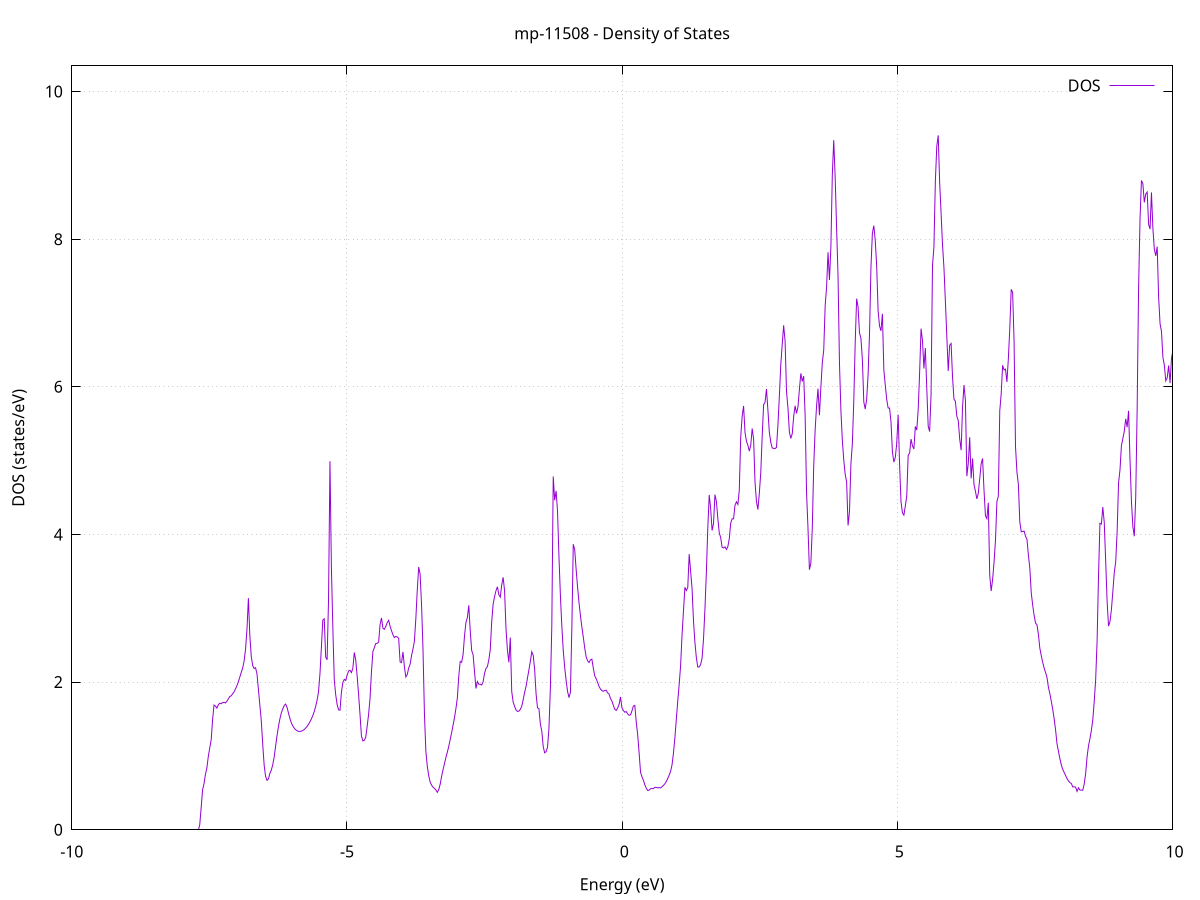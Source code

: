 set title 'mp-11508 - Density of States'
set xlabel 'Energy (eV)'
set ylabel 'DOS (states/eV)'
set grid
set xrange [-10:10]
set yrange [0:10.347]
set xzeroaxis lt -1
set terminal png size 800,600
set output 'mp-11508_dos_gnuplot.png'
plot '-' using 1:2 with lines title 'DOS'
-29.415300 0.000000
-29.389300 0.000000
-29.363300 0.000000
-29.337300 0.000000
-29.311300 0.000000
-29.285300 0.000000
-29.259300 0.000000
-29.233300 0.000000
-29.207300 0.000000
-29.181300 0.000000
-29.155300 0.000000
-29.129300 0.000000
-29.103300 0.000000
-29.077300 0.000000
-29.051300 0.000000
-29.025200 0.000000
-28.999200 0.000000
-28.973200 0.000000
-28.947200 0.000000
-28.921200 0.000000
-28.895200 0.000000
-28.869200 0.000000
-28.843200 0.000000
-28.817200 0.000000
-28.791200 0.000000
-28.765200 0.000000
-28.739200 0.000000
-28.713200 0.000000
-28.687200 0.000000
-28.661200 0.000000
-28.635200 0.000000
-28.609200 0.000000
-28.583200 0.000000
-28.557200 0.000000
-28.531200 0.000000
-28.505200 0.000000
-28.479100 0.000000
-28.453100 0.000000
-28.427100 0.000000
-28.401100 0.000000
-28.375100 0.000000
-28.349100 0.000000
-28.323100 0.000000
-28.297100 0.000000
-28.271100 0.000000
-28.245100 0.000000
-28.219100 0.000000
-28.193100 0.000000
-28.167100 0.000000
-28.141100 0.000000
-28.115100 0.000000
-28.089100 0.000000
-28.063100 0.000000
-28.037100 0.000000
-28.011100 0.000000
-27.985100 0.000000
-27.959100 0.000000
-27.933000 0.000000
-27.907000 0.000000
-27.881000 0.000000
-27.855000 0.000000
-27.829000 0.000000
-27.803000 0.000000
-27.777000 0.000000
-27.751000 0.000000
-27.725000 0.000000
-27.699000 0.000000
-27.673000 0.000000
-27.647000 0.000000
-27.621000 0.000000
-27.595000 0.000000
-27.569000 0.000000
-27.543000 0.000000
-27.517000 0.000000
-27.491000 0.000000
-27.465000 0.000000
-27.439000 0.000000
-27.412900 0.000000
-27.386900 0.000000
-27.360900 0.000000
-27.334900 0.000000
-27.308900 0.000000
-27.282900 0.000000
-27.256900 0.000000
-27.230900 0.000000
-27.204900 0.000000
-27.178900 0.000000
-27.152900 0.000000
-27.126900 0.000000
-27.100900 0.000000
-27.074900 0.000000
-27.048900 101.834300
-27.022900 22.308200
-26.996900 17.513100
-26.970900 0.000000
-26.944900 15.223800
-26.918900 16.544400
-26.892900 21.497600
-26.866800 0.000000
-26.840800 0.000000
-26.814800 0.000000
-26.788800 416.507500
-26.762800 0.000000
-26.736800 0.000000
-26.710800 0.000000
-26.684800 0.000000
-26.658800 0.000000
-26.632800 0.000000
-26.606800 0.000000
-26.580800 0.000000
-26.554800 0.000000
-26.528800 0.000000
-26.502800 0.000000
-26.476800 0.000000
-26.450800 0.000000
-26.424800 0.000000
-26.398800 0.000000
-26.372800 0.000000
-26.346800 0.000000
-26.320700 0.000000
-26.294700 0.000000
-26.268700 0.000000
-26.242700 0.000000
-26.216700 0.000000
-26.190700 0.000000
-26.164700 0.000000
-26.138700 0.000000
-26.112700 0.000000
-26.086700 0.000000
-26.060700 0.000000
-26.034700 0.000000
-26.008700 0.000000
-25.982700 0.000000
-25.956700 0.000000
-25.930700 0.000000
-25.904700 0.000000
-25.878700 0.000000
-25.852700 0.000000
-25.826700 0.000000
-25.800700 0.000000
-25.774600 0.000000
-25.748600 0.000000
-25.722600 0.000000
-25.696600 0.000000
-25.670600 0.000000
-25.644600 0.000000
-25.618600 0.000000
-25.592600 0.000000
-25.566600 0.000000
-25.540600 0.000000
-25.514600 0.000000
-25.488600 0.000000
-25.462600 0.000000
-25.436600 0.000000
-25.410600 0.000000
-25.384600 0.000000
-25.358600 0.000000
-25.332600 0.000000
-25.306600 0.000000
-25.280600 0.000000
-25.254600 0.000000
-25.228500 0.000000
-25.202500 0.000000
-25.176500 0.000000
-25.150500 0.000000
-25.124500 0.000000
-25.098500 0.000000
-25.072500 0.000000
-25.046500 0.000000
-25.020500 0.000000
-24.994500 0.000000
-24.968500 0.000000
-24.942500 0.000000
-24.916500 0.000000
-24.890500 0.000000
-24.864500 0.000000
-24.838500 0.000000
-24.812500 0.000000
-24.786500 0.000000
-24.760500 0.000000
-24.734500 0.000000
-24.708500 0.000000
-24.682400 0.000000
-24.656400 0.000000
-24.630400 0.000000
-24.604400 0.000000
-24.578400 0.000000
-24.552400 0.000000
-24.526400 0.000000
-24.500400 0.000000
-24.474400 0.000000
-24.448400 0.000000
-24.422400 0.000000
-24.396400 0.000000
-24.370400 0.000000
-24.344400 0.000000
-24.318400 0.000000
-24.292400 0.000000
-24.266400 0.000000
-24.240400 0.000000
-24.214400 0.000000
-24.188400 0.000000
-24.162400 0.000000
-24.136300 0.000000
-24.110300 0.000000
-24.084300 0.000000
-24.058300 0.000000
-24.032300 0.000000
-24.006300 0.000000
-23.980300 0.000000
-23.954300 0.000000
-23.928300 0.000000
-23.902300 0.000000
-23.876300 0.000000
-23.850300 0.000000
-23.824300 0.000000
-23.798300 0.000000
-23.772300 0.000000
-23.746300 0.000000
-23.720300 0.000000
-23.694300 0.000000
-23.668300 0.000000
-23.642300 0.000000
-23.616200 0.000000
-23.590200 0.000000
-23.564200 0.000000
-23.538200 0.000000
-23.512200 0.000000
-23.486200 0.000000
-23.460200 0.000000
-23.434200 0.000000
-23.408200 0.000000
-23.382200 0.000000
-23.356200 0.000000
-23.330200 0.000000
-23.304200 0.000000
-23.278200 0.000000
-23.252200 0.000000
-23.226200 0.000000
-23.200200 0.000000
-23.174200 0.000000
-23.148200 0.000000
-23.122200 0.000000
-23.096200 0.000000
-23.070100 0.000000
-23.044100 0.000000
-23.018100 0.000000
-22.992100 0.000000
-22.966100 0.000000
-22.940100 0.000000
-22.914100 0.000000
-22.888100 0.000000
-22.862100 0.000000
-22.836100 0.000000
-22.810100 0.000000
-22.784100 0.000000
-22.758100 0.000000
-22.732100 0.000000
-22.706100 0.000000
-22.680100 0.000000
-22.654100 0.000000
-22.628100 0.000000
-22.602100 0.000000
-22.576100 0.000000
-22.550100 0.000000
-22.524000 0.000000
-22.498000 0.000000
-22.472000 0.000000
-22.446000 0.000000
-22.420000 0.000000
-22.394000 0.000000
-22.368000 0.000000
-22.342000 0.000000
-22.316000 0.000000
-22.290000 0.000000
-22.264000 0.000000
-22.238000 0.000000
-22.212000 0.000000
-22.186000 0.000000
-22.160000 0.000000
-22.134000 0.000000
-22.108000 0.000000
-22.082000 0.000000
-22.056000 0.000000
-22.030000 0.000000
-22.004000 0.000000
-21.977900 0.000000
-21.951900 0.000000
-21.925900 0.000000
-21.899900 0.000000
-21.873900 0.000000
-21.847900 0.000000
-21.821900 0.000000
-21.795900 0.000000
-21.769900 0.000000
-21.743900 0.000000
-21.717900 0.000000
-21.691900 0.000000
-21.665900 0.000000
-21.639900 0.000000
-21.613900 0.000000
-21.587900 0.000000
-21.561900 0.000000
-21.535900 0.000000
-21.509900 0.000000
-21.483900 0.000000
-21.457900 0.000000
-21.431800 0.000000
-21.405800 0.000000
-21.379800 0.000000
-21.353800 0.000000
-21.327800 0.000000
-21.301800 0.000000
-21.275800 0.000000
-21.249800 0.000000
-21.223800 0.000000
-21.197800 0.000000
-21.171800 0.000000
-21.145800 0.000000
-21.119800 0.000000
-21.093800 0.000000
-21.067800 0.000000
-21.041800 0.000000
-21.015800 0.000000
-20.989800 0.000000
-20.963800 0.000000
-20.937800 0.000000
-20.911800 0.000000
-20.885700 0.000000
-20.859700 0.000000
-20.833700 0.000000
-20.807700 0.000000
-20.781700 0.000000
-20.755700 0.000000
-20.729700 0.000000
-20.703700 0.000000
-20.677700 0.000000
-20.651700 0.000000
-20.625700 0.000000
-20.599700 0.000000
-20.573700 0.000000
-20.547700 0.000000
-20.521700 0.000000
-20.495700 0.000000
-20.469700 0.000000
-20.443700 0.000000
-20.417700 0.000000
-20.391700 0.000000
-20.365700 0.000000
-20.339600 0.000000
-20.313600 0.000000
-20.287600 0.000000
-20.261600 0.000000
-20.235600 0.000000
-20.209600 0.000000
-20.183600 0.000000
-20.157600 0.000000
-20.131600 0.000000
-20.105600 0.000000
-20.079600 0.000000
-20.053600 0.000000
-20.027600 0.000000
-20.001600 0.000000
-19.975600 0.000000
-19.949600 0.000000
-19.923600 0.000000
-19.897600 0.000000
-19.871600 0.000000
-19.845600 0.000000
-19.819600 0.000000
-19.793500 0.000000
-19.767500 0.000000
-19.741500 0.000000
-19.715500 0.000000
-19.689500 0.000000
-19.663500 0.000000
-19.637500 0.000000
-19.611500 0.000000
-19.585500 0.000000
-19.559500 0.000000
-19.533500 0.000000
-19.507500 0.000000
-19.481500 0.000000
-19.455500 0.000000
-19.429500 0.000000
-19.403500 0.000000
-19.377500 0.000000
-19.351500 0.000000
-19.325500 0.000000
-19.299500 0.000000
-19.273400 0.000000
-19.247400 0.000000
-19.221400 0.000000
-19.195400 0.000000
-19.169400 0.000000
-19.143400 0.000000
-19.117400 0.000000
-19.091400 0.000000
-19.065400 0.000000
-19.039400 0.000000
-19.013400 0.000000
-18.987400 0.000000
-18.961400 0.000000
-18.935400 0.000000
-18.909400 0.000000
-18.883400 0.000000
-18.857400 0.000000
-18.831400 0.000000
-18.805400 0.000000
-18.779400 0.000000
-18.753400 0.000000
-18.727300 0.000000
-18.701300 0.000000
-18.675300 0.000000
-18.649300 0.000000
-18.623300 0.000000
-18.597300 0.000000
-18.571300 0.000000
-18.545300 0.000000
-18.519300 0.000000
-18.493300 0.000000
-18.467300 0.000000
-18.441300 0.000000
-18.415300 0.000000
-18.389300 0.000000
-18.363300 0.000000
-18.337300 0.000000
-18.311300 0.000000
-18.285300 0.000000
-18.259300 0.000000
-18.233300 0.000000
-18.207300 0.000000
-18.181200 0.000000
-18.155200 0.000000
-18.129200 0.000000
-18.103200 0.000000
-18.077200 0.000000
-18.051200 0.000000
-18.025200 0.000000
-17.999200 0.000000
-17.973200 0.000000
-17.947200 0.000000
-17.921200 0.000000
-17.895200 0.000000
-17.869200 0.000000
-17.843200 0.000000
-17.817200 0.000000
-17.791200 0.000000
-17.765200 0.000000
-17.739200 0.000000
-17.713200 0.000000
-17.687200 0.000000
-17.661200 0.000000
-17.635100 0.000000
-17.609100 0.000000
-17.583100 0.000000
-17.557100 0.000000
-17.531100 0.000000
-17.505100 0.000000
-17.479100 0.000000
-17.453100 0.000000
-17.427100 0.000000
-17.401100 0.000000
-17.375100 0.000000
-17.349100 0.000000
-17.323100 0.000000
-17.297100 0.000000
-17.271100 0.000000
-17.245100 0.000000
-17.219100 0.000000
-17.193100 0.000000
-17.167100 0.000000
-17.141100 0.000000
-17.115100 0.000000
-17.089000 0.000000
-17.063000 0.000000
-17.037000 0.000000
-17.011000 0.000000
-16.985000 0.000000
-16.959000 0.000000
-16.933000 0.000000
-16.907000 0.000000
-16.881000 0.000000
-16.855000 0.000000
-16.829000 0.000000
-16.803000 0.000000
-16.777000 0.000000
-16.751000 0.000000
-16.725000 0.000000
-16.699000 0.000000
-16.673000 0.000000
-16.647000 0.000000
-16.621000 0.000000
-16.595000 0.000000
-16.569000 0.000000
-16.542900 0.000000
-16.516900 0.000000
-16.490900 0.000000
-16.464900 0.000000
-16.438900 0.000000
-16.412900 0.000000
-16.386900 0.000000
-16.360900 0.000000
-16.334900 0.000000
-16.308900 0.000000
-16.282900 0.000000
-16.256900 0.000000
-16.230900 0.000000
-16.204900 0.000000
-16.178900 0.000000
-16.152900 0.000000
-16.126900 0.000000
-16.100900 0.000000
-16.074900 0.000000
-16.048900 0.000000
-16.022900 0.000000
-15.996800 0.000000
-15.970800 0.000000
-15.944800 0.000000
-15.918800 0.000000
-15.892800 0.000000
-15.866800 0.000000
-15.840800 0.000000
-15.814800 0.000000
-15.788800 0.000000
-15.762800 0.000000
-15.736800 0.000000
-15.710800 0.000000
-15.684800 0.000000
-15.658800 0.000000
-15.632800 0.000000
-15.606800 0.000000
-15.580800 0.000000
-15.554800 0.000000
-15.528800 0.000000
-15.502800 0.000000
-15.476800 0.000000
-15.450700 0.000000
-15.424700 0.000000
-15.398700 0.000000
-15.372700 0.000000
-15.346700 0.000000
-15.320700 0.000000
-15.294700 0.000000
-15.268700 0.000000
-15.242700 0.000000
-15.216700 0.000000
-15.190700 0.000000
-15.164700 0.000000
-15.138700 0.000000
-15.112700 0.000000
-15.086700 0.000000
-15.060700 0.000000
-15.034700 0.000000
-15.008700 0.000000
-14.982700 0.000000
-14.956700 0.000000
-14.930600 0.000000
-14.904600 0.000000
-14.878600 0.000000
-14.852600 0.000000
-14.826600 0.000000
-14.800600 0.000000
-14.774600 0.000000
-14.748600 0.000000
-14.722600 0.000000
-14.696600 0.000000
-14.670600 0.000000
-14.644600 0.000000
-14.618600 0.000000
-14.592600 0.000000
-14.566600 0.000000
-14.540600 0.000000
-14.514600 0.000000
-14.488600 0.000000
-14.462600 0.000000
-14.436600 0.000000
-14.410600 0.000000
-14.384500 0.000000
-14.358500 0.000000
-14.332500 0.000000
-14.306500 0.000000
-14.280500 0.000000
-14.254500 0.000000
-14.228500 0.000000
-14.202500 0.000000
-14.176500 0.000000
-14.150500 0.000000
-14.124500 0.000000
-14.098500 0.000000
-14.072500 0.000000
-14.046500 0.000000
-14.020500 0.000000
-13.994500 0.000000
-13.968500 0.000000
-13.942500 0.000000
-13.916500 0.000000
-13.890500 0.000000
-13.864500 0.000000
-13.838400 0.000000
-13.812400 0.000000
-13.786400 0.000000
-13.760400 0.000000
-13.734400 0.000000
-13.708400 0.000000
-13.682400 0.000000
-13.656400 0.000000
-13.630400 0.000000
-13.604400 0.000000
-13.578400 0.000000
-13.552400 0.000000
-13.526400 0.000000
-13.500400 0.000000
-13.474400 0.000000
-13.448400 0.000000
-13.422400 0.000000
-13.396400 0.000000
-13.370400 0.000000
-13.344400 0.000000
-13.318400 0.000000
-13.292300 0.000000
-13.266300 0.000000
-13.240300 0.000000
-13.214300 0.000000
-13.188300 0.000000
-13.162300 0.000000
-13.136300 0.000000
-13.110300 0.000000
-13.084300 0.000000
-13.058300 0.000000
-13.032300 0.000000
-13.006300 0.000000
-12.980300 0.000000
-12.954300 0.000000
-12.928300 0.000000
-12.902300 0.000000
-12.876300 0.000000
-12.850300 0.000000
-12.824300 0.000000
-12.798300 0.000000
-12.772300 0.000000
-12.746200 0.000000
-12.720200 0.000000
-12.694200 0.000000
-12.668200 0.000000
-12.642200 0.000000
-12.616200 0.000000
-12.590200 0.000000
-12.564200 0.000000
-12.538200 0.000000
-12.512200 0.000000
-12.486200 0.000000
-12.460200 0.000000
-12.434200 0.000000
-12.408200 0.000000
-12.382200 0.000000
-12.356200 0.000000
-12.330200 0.000000
-12.304200 0.000000
-12.278200 0.000000
-12.252200 0.000000
-12.226200 0.000000
-12.200100 0.000000
-12.174100 0.000000
-12.148100 0.000000
-12.122100 0.000000
-12.096100 0.000000
-12.070100 0.000000
-12.044100 0.000000
-12.018100 0.000000
-11.992100 0.000000
-11.966100 0.000000
-11.940100 0.000000
-11.914100 0.000000
-11.888100 0.000000
-11.862100 0.000000
-11.836100 0.000000
-11.810100 0.000000
-11.784100 0.000000
-11.758100 0.000000
-11.732100 0.000000
-11.706100 0.000000
-11.680100 0.000000
-11.654000 0.000000
-11.628000 0.000000
-11.602000 0.000000
-11.576000 0.000000
-11.550000 0.000000
-11.524000 0.000000
-11.498000 0.000000
-11.472000 0.000000
-11.446000 0.000000
-11.420000 0.000000
-11.394000 0.000000
-11.368000 0.000000
-11.342000 0.000000
-11.316000 0.000000
-11.290000 0.000000
-11.264000 0.000000
-11.238000 0.000000
-11.212000 0.000000
-11.186000 0.000000
-11.160000 0.000000
-11.133900 0.000000
-11.107900 0.000000
-11.081900 0.000000
-11.055900 0.000000
-11.029900 0.000000
-11.003900 0.000000
-10.977900 0.000000
-10.951900 0.000000
-10.925900 0.000000
-10.899900 0.000000
-10.873900 0.000000
-10.847900 0.000000
-10.821900 0.000000
-10.795900 0.000000
-10.769900 0.000000
-10.743900 0.000000
-10.717900 0.000000
-10.691900 0.000000
-10.665900 0.000000
-10.639900 0.000000
-10.613900 0.000000
-10.587800 0.000000
-10.561800 0.000000
-10.535800 0.000000
-10.509800 0.000000
-10.483800 0.000000
-10.457800 0.000000
-10.431800 0.000000
-10.405800 0.000000
-10.379800 0.000000
-10.353800 0.000000
-10.327800 0.000000
-10.301800 0.000000
-10.275800 0.000000
-10.249800 0.000000
-10.223800 0.000000
-10.197800 0.000000
-10.171800 0.000000
-10.145800 0.000000
-10.119800 0.000000
-10.093800 0.000000
-10.067800 0.000000
-10.041700 0.000000
-10.015700 0.000000
-9.989700 0.000000
-9.963700 0.000000
-9.937700 0.000000
-9.911700 0.000000
-9.885700 0.000000
-9.859700 0.000000
-9.833700 0.000000
-9.807700 0.000000
-9.781700 0.000000
-9.755700 0.000000
-9.729700 0.000000
-9.703700 0.000000
-9.677700 0.000000
-9.651700 0.000000
-9.625700 0.000000
-9.599700 0.000000
-9.573700 0.000000
-9.547700 0.000000
-9.521700 0.000000
-9.495600 0.000000
-9.469600 0.000000
-9.443600 0.000000
-9.417600 0.000000
-9.391600 0.000000
-9.365600 0.000000
-9.339600 0.000000
-9.313600 0.000000
-9.287600 0.000000
-9.261600 0.000000
-9.235600 0.000000
-9.209600 0.000000
-9.183600 0.000000
-9.157600 0.000000
-9.131600 0.000000
-9.105600 0.000000
-9.079600 0.000000
-9.053600 0.000000
-9.027600 0.000000
-9.001600 0.000000
-8.975600 0.000000
-8.949500 0.000000
-8.923500 0.000000
-8.897500 0.000000
-8.871500 0.000000
-8.845500 0.000000
-8.819500 0.000000
-8.793500 0.000000
-8.767500 0.000000
-8.741500 0.000000
-8.715500 0.000000
-8.689500 0.000000
-8.663500 0.000000
-8.637500 0.000000
-8.611500 0.000000
-8.585500 0.000000
-8.559500 0.000000
-8.533500 0.000000
-8.507500 0.000000
-8.481500 0.000000
-8.455500 0.000000
-8.429500 0.000000
-8.403400 0.000000
-8.377400 0.000000
-8.351400 0.000000
-8.325400 0.000000
-8.299400 0.000000
-8.273400 0.000000
-8.247400 0.000000
-8.221400 0.000000
-8.195400 0.000000
-8.169400 0.000000
-8.143400 0.000000
-8.117400 0.000000
-8.091400 0.000000
-8.065400 0.000000
-8.039400 0.000000
-8.013400 0.000000
-7.987400 0.000000
-7.961400 0.000000
-7.935400 0.000000
-7.909400 0.000000
-7.883400 0.000000
-7.857300 0.000000
-7.831300 0.000000
-7.805300 0.000000
-7.779300 0.000000
-7.753300 0.000000
-7.727300 0.000000
-7.701300 0.000000
-7.675300 0.066500
-7.649300 0.297600
-7.623300 0.544900
-7.597300 0.624600
-7.571300 0.752300
-7.545300 0.838800
-7.519300 0.994300
-7.493300 1.107800
-7.467300 1.218600
-7.441300 1.493200
-7.415300 1.689600
-7.389300 1.675100
-7.363300 1.647700
-7.337300 1.693500
-7.311200 1.714500
-7.285200 1.707400
-7.259200 1.724300
-7.233200 1.727000
-7.207200 1.717700
-7.181200 1.742300
-7.155200 1.773900
-7.129200 1.806500
-7.103200 1.813600
-7.077200 1.842200
-7.051200 1.868600
-7.025200 1.908900
-6.999200 1.953000
-6.973200 2.004000
-6.947200 2.067600
-6.921200 2.132100
-6.895200 2.191400
-6.869200 2.284700
-6.843200 2.443900
-6.817200 2.708800
-6.791100 3.137500
-6.765100 2.632700
-6.739100 2.348800
-6.713100 2.225200
-6.687100 2.184500
-6.661100 2.194800
-6.635100 2.111200
-6.609100 1.901900
-6.583100 1.689800
-6.557100 1.480800
-6.531100 1.160700
-6.505100 0.877700
-6.479100 0.724000
-6.453100 0.669500
-6.427100 0.689500
-6.401100 0.763000
-6.375100 0.806800
-6.349100 0.878800
-6.323100 0.982300
-6.297100 1.130400
-6.271100 1.273800
-6.245000 1.399200
-6.219000 1.501800
-6.193000 1.582400
-6.167000 1.637600
-6.141000 1.681600
-6.115000 1.702700
-6.089000 1.658800
-6.063000 1.581100
-6.037000 1.508100
-6.011000 1.448500
-5.985000 1.407700
-5.959000 1.377100
-5.933000 1.355000
-5.907000 1.341000
-5.881000 1.333600
-5.855000 1.332100
-5.829000 1.335800
-5.803000 1.344700
-5.777000 1.358400
-5.751000 1.377000
-5.725000 1.400500
-5.698900 1.428900
-5.672900 1.462300
-5.646900 1.501100
-5.620900 1.546400
-5.594900 1.601300
-5.568900 1.670700
-5.542900 1.757100
-5.516900 1.868200
-5.490900 2.111400
-5.464900 2.468500
-5.438900 2.839600
-5.412900 2.857400
-5.386900 2.339200
-5.360900 2.302900
-5.334900 3.120500
-5.308900 4.992600
-5.282900 3.553900
-5.256900 2.740400
-5.230900 2.030700
-5.204900 1.829700
-5.178900 1.696400
-5.152800 1.625800
-5.126800 1.619300
-5.100800 1.863900
-5.074800 1.995700
-5.048800 2.037600
-5.022800 2.021900
-4.996800 2.094500
-4.970800 2.150100
-4.944800 2.161400
-4.918800 2.129400
-4.892800 2.188800
-4.866800 2.401800
-4.840800 2.298800
-4.814800 2.078900
-4.788800 1.833700
-4.762800 1.558800
-4.736800 1.270400
-4.710800 1.203900
-4.684800 1.212500
-4.658800 1.254500
-4.632800 1.402600
-4.606700 1.564600
-4.580700 1.781800
-4.554700 2.140100
-4.528700 2.415700
-4.502700 2.467000
-4.476700 2.523300
-4.450700 2.525100
-4.424700 2.541500
-4.398700 2.780900
-4.372700 2.868900
-4.346700 2.730600
-4.320700 2.715500
-4.294700 2.754500
-4.268700 2.805300
-4.242700 2.837200
-4.216700 2.757800
-4.190700 2.696500
-4.164700 2.641200
-4.138700 2.603700
-4.112700 2.618700
-4.086700 2.611600
-4.060600 2.594500
-4.034600 2.273700
-4.008600 2.264000
-3.982600 2.410200
-3.956600 2.209700
-3.930600 2.070000
-3.904600 2.102800
-3.878600 2.190600
-3.852600 2.242700
-3.826600 2.359600
-3.800600 2.447600
-3.774600 2.555400
-3.748600 2.859400
-3.722600 3.246300
-3.696600 3.558900
-3.670600 3.460600
-3.644600 3.042600
-3.618600 2.446900
-3.592600 1.575100
-3.566600 1.064100
-3.540600 0.862000
-3.514500 0.732400
-3.488500 0.648100
-3.462500 0.603800
-3.436500 0.578300
-3.410500 0.560100
-3.384500 0.539000
-3.358500 0.507200
-3.332500 0.543400
-3.306500 0.617400
-3.280500 0.722500
-3.254500 0.814900
-3.228500 0.894900
-3.202500 0.978900
-3.176500 1.050300
-3.150500 1.129000
-3.124500 1.221700
-3.098500 1.315300
-3.072500 1.414300
-3.046500 1.518500
-3.020500 1.640500
-2.994500 1.783500
-2.968400 2.080400
-2.942400 2.280200
-2.916400 2.268900
-2.890400 2.373000
-2.864400 2.624500
-2.838400 2.807700
-2.812400 2.873500
-2.786400 3.040300
-2.760400 2.698500
-2.734400 2.428200
-2.708400 2.373700
-2.682400 2.140900
-2.656400 1.913800
-2.630400 2.007300
-2.604400 1.971400
-2.578400 1.970300
-2.552400 1.960800
-2.526400 2.003700
-2.500400 2.118800
-2.474400 2.185700
-2.448300 2.209000
-2.422300 2.303400
-2.396300 2.438800
-2.370300 2.816400
-2.344300 3.053500
-2.318300 3.158600
-2.292300 3.237800
-2.266300 3.291800
-2.240300 3.183400
-2.214300 3.151300
-2.188300 3.315100
-2.162300 3.419000
-2.136300 3.238300
-2.110300 2.720600
-2.084300 2.432000
-2.058300 2.268600
-2.032300 2.603500
-2.006300 1.871500
-1.980300 1.730100
-1.954300 1.670700
-1.928300 1.623200
-1.902200 1.602900
-1.876200 1.607100
-1.850200 1.630900
-1.824200 1.674100
-1.798200 1.762600
-1.772200 1.860600
-1.746200 1.941900
-1.720200 2.054700
-1.694200 2.164800
-1.668200 2.280100
-1.642200 2.410800
-1.616200 2.363300
-1.590200 2.173400
-1.564200 1.843600
-1.538200 1.652200
-1.512200 1.641200
-1.486200 1.433700
-1.460200 1.335800
-1.434200 1.127000
-1.408200 1.042500
-1.382200 1.057900
-1.356100 1.117700
-1.330100 1.369700
-1.304100 1.921400
-1.278100 2.756400
-1.252100 4.785100
-1.226100 4.463600
-1.200100 4.590500
-1.174100 4.314500
-1.148100 3.701100
-1.122100 3.179100
-1.096100 2.759200
-1.070100 2.429600
-1.044100 2.200700
-1.018100 2.023200
-0.992100 1.875200
-0.966100 1.790500
-0.940100 1.860000
-0.914100 2.727500
-0.888100 3.868000
-0.862100 3.792400
-0.836100 3.527700
-0.810000 3.286400
-0.784000 3.078500
-0.758000 2.899800
-0.732000 2.748500
-0.706000 2.609900
-0.680000 2.462400
-0.654000 2.342300
-0.628000 2.290100
-0.602000 2.265500
-0.576000 2.300900
-0.550000 2.310900
-0.524000 2.190300
-0.498000 2.084200
-0.472000 2.045000
-0.446000 1.996800
-0.420000 1.941800
-0.394000 1.907000
-0.368000 1.884600
-0.342000 1.876300
-0.316000 1.886700
-0.290000 1.889800
-0.263900 1.854100
-0.237900 1.838800
-0.211900 1.777500
-0.185900 1.744900
-0.159900 1.685000
-0.133900 1.632600
-0.107900 1.616900
-0.081900 1.649000
-0.055900 1.696900
-0.029900 1.798800
-0.003900 1.650500
0.022100 1.616600
0.048100 1.591900
0.074100 1.601700
0.100100 1.568100
0.126100 1.551200
0.152100 1.556000
0.178100 1.610200
0.204100 1.676200
0.230100 1.684300
0.256100 1.461100
0.282200 1.289000
0.308200 1.043200
0.334200 0.778900
0.360200 0.717200
0.386200 0.669800
0.412200 0.609800
0.438200 0.563700
0.464200 0.531800
0.490200 0.536400
0.516200 0.556500
0.542200 0.558200
0.568200 0.557500
0.594200 0.574100
0.620200 0.573700
0.646200 0.567200
0.672200 0.571400
0.698200 0.566800
0.724200 0.582100
0.750200 0.600900
0.776200 0.622400
0.802200 0.654100
0.828300 0.694000
0.854300 0.739100
0.880300 0.791100
0.906300 0.878700
0.932300 1.037200
0.958300 1.246500
0.984300 1.498100
1.010300 1.742600
1.036300 1.968800
1.062300 2.224000
1.088300 2.638900
1.114300 2.962700
1.140300 3.285000
1.166300 3.240000
1.192300 3.279800
1.218300 3.734500
1.244300 3.500800
1.270300 3.268700
1.296300 2.831600
1.322300 2.537800
1.348300 2.332000
1.374400 2.204500
1.400400 2.204900
1.426400 2.240000
1.452400 2.323400
1.478400 2.583200
1.504400 2.989800
1.530400 3.489900
1.556400 4.091100
1.582400 4.535700
1.608400 4.349300
1.634400 4.053700
1.660400 4.149400
1.686400 4.539100
1.712400 4.446600
1.738400 4.219100
1.764400 4.022700
1.790400 3.956600
1.816400 3.825900
1.842400 3.816400
1.868400 3.831800
1.894500 3.796100
1.920500 3.835000
1.946500 3.942100
1.972500 4.152900
1.998500 4.212100
2.024500 4.211700
2.050500 4.395200
2.076500 4.442700
2.102500 4.406000
2.128500 4.597400
2.154500 5.320200
2.180500 5.597800
2.206500 5.741000
2.232500 5.382300
2.258500 5.263900
2.284500 5.208000
2.310500 5.128300
2.336500 5.206900
2.362500 5.435300
2.388500 5.295300
2.414500 4.704000
2.440600 4.447100
2.466600 4.336800
2.492600 4.559200
2.518600 4.833700
2.544600 5.329500
2.570600 5.758200
2.596600 5.790300
2.622600 5.969600
2.648600 5.685100
2.674600 5.384300
2.700600 5.248500
2.726600 5.172000
2.752600 5.166600
2.778600 5.163500
2.804600 5.180500
2.830600 5.483000
2.856600 5.872100
2.882600 6.300600
2.908600 6.573700
2.934600 6.832800
2.960600 6.621500
2.986700 5.936100
3.012700 5.714900
3.038700 5.388200
3.064700 5.300800
3.090700 5.364100
3.116700 5.596700
3.142700 5.742300
3.168700 5.640600
3.194700 5.726300
3.220700 5.965100
3.246700 6.182100
3.272700 6.072500
3.298700 6.145000
3.324700 5.619100
3.350700 4.567300
3.376700 4.086800
3.402700 3.522900
3.428700 3.610200
3.454700 4.078700
3.480700 4.922100
3.506700 5.415400
3.532800 5.739000
3.558800 5.975600
3.584800 5.614500
3.610800 5.992600
3.636800 6.325800
3.662800 6.496000
3.688800 7.097100
3.714800 7.350900
3.740800 7.822200
3.766800 7.447400
3.792800 7.888500
3.818800 8.866900
3.844800 9.341300
3.870800 8.830500
3.896800 8.148400
3.922800 7.497400
3.948800 6.321700
3.974800 5.683200
4.000800 5.278400
4.026800 5.006100
4.052800 4.813300
4.078900 4.708900
4.104900 4.122200
4.130900 4.313600
4.156900 4.959200
4.182900 5.228900
4.208900 5.806700
4.234900 6.603700
4.260900 7.194700
4.286900 7.078800
4.312900 6.730400
4.338900 6.656300
4.364900 6.370800
4.390900 5.794900
4.416900 5.698000
4.442900 5.832300
4.468900 6.165500
4.494900 6.722300
4.520900 7.619700
4.546900 8.080300
4.572900 8.183000
4.598900 7.981800
4.625000 7.638700
4.651000 7.026500
4.677000 6.822700
4.703000 6.758000
4.729000 6.988300
4.755000 6.227600
4.781000 6.023800
4.807000 5.830900
4.833000 5.713200
4.859000 5.712000
4.885000 5.525800
4.911000 5.117500
4.937000 4.980500
4.963000 5.041900
4.989000 5.233900
5.015000 5.622100
5.041000 4.952000
5.067000 4.440800
5.093000 4.294300
5.119000 4.261300
5.145000 4.382900
5.171100 4.517400
5.197100 5.071100
5.223100 5.104000
5.249100 5.291600
5.275100 5.200700
5.301100 5.156500
5.327100 5.462300
5.353100 5.413600
5.379100 5.688900
5.405100 6.189600
5.431100 6.788200
5.457100 6.626000
5.483100 6.248100
5.509100 6.525100
5.535100 5.978300
5.561100 5.464800
5.587100 5.393500
5.613100 5.895900
5.639100 7.642300
5.665100 7.891300
5.691200 8.785100
5.717200 9.259800
5.743200 9.406100
5.769200 8.768700
5.795200 8.351100
5.821200 7.921700
5.847200 7.614000
5.873200 7.160600
5.899200 6.687000
5.925200 6.214900
5.951200 6.563900
5.977200 6.586900
6.003200 6.131900
6.029200 5.833300
6.055200 5.804200
6.081200 5.600100
6.107200 5.543100
6.133200 5.293700
6.159200 5.141400
6.185200 5.726400
6.211200 6.023600
6.237300 5.815900
6.263300 4.790000
6.289300 4.963200
6.315300 5.317200
6.341300 4.759300
6.367300 5.029800
6.393300 4.676500
6.419300 4.585600
6.445300 4.481500
6.471300 4.556400
6.497300 4.755500
6.523300 4.957600
6.549300 5.029600
6.575300 4.598800
6.601300 4.253300
6.627300 4.213900
6.653300 4.430000
6.679300 3.444100
6.705300 3.234100
6.731300 3.388100
6.757300 3.624600
6.783400 3.915200
6.809400 4.448200
6.835400 4.517200
6.861400 5.674600
6.887400 5.904300
6.913400 6.291500
6.939400 6.228600
6.965400 6.239400
6.991400 6.066000
7.017400 6.379300
7.043400 6.786700
7.069400 7.320300
7.095400 7.277900
7.121400 6.619200
7.147400 5.191200
7.173400 4.845400
7.199400 4.680900
7.225400 4.173500
7.251400 4.037100
7.277400 4.040500
7.303400 4.046600
7.329500 3.975700
7.355500 3.936100
7.381500 3.721900
7.407500 3.543400
7.433500 3.209200
7.459500 3.045200
7.485500 2.904500
7.511500 2.798700
7.537500 2.778100
7.563500 2.647800
7.589500 2.458200
7.615500 2.360000
7.641500 2.267000
7.667500 2.190900
7.693500 2.131200
7.719500 2.062700
7.745500 1.929000
7.771500 1.844800
7.797500 1.741200
7.823500 1.633500
7.849500 1.505000
7.875600 1.352300
7.901600 1.163500
7.927600 1.064000
7.953600 0.963300
7.979600 0.879300
8.005600 0.817000
8.031600 0.777000
8.057600 0.734200
8.083600 0.693500
8.109600 0.661300
8.135600 0.639700
8.161600 0.627600
8.187600 0.580000
8.213600 0.582000
8.239600 0.577400
8.265600 0.519800
8.291600 0.568100
8.317600 0.538900
8.343600 0.537600
8.369600 0.535400
8.395600 0.619500
8.421700 0.760800
8.447700 0.987400
8.473700 1.136000
8.499700 1.232100
8.525700 1.345400
8.551700 1.489300
8.577700 1.737100
8.603700 2.031400
8.629700 2.547500
8.655700 3.439900
8.681700 4.151600
8.707700 4.140800
8.733700 4.371800
8.759700 4.165400
8.785700 3.648000
8.811700 3.097600
8.837700 2.758900
8.863700 2.817400
8.889700 2.978700
8.915700 3.222600
8.941700 3.480400
8.967800 3.626700
8.993800 4.034300
9.019800 4.697100
9.045800 4.872500
9.071800 5.201100
9.097800 5.297300
9.123800 5.397700
9.149800 5.566500
9.175800 5.453600
9.201800 5.675000
9.227800 5.018700
9.253800 4.449400
9.279800 4.107400
9.305800 3.975900
9.331800 4.505200
9.357800 5.704700
9.383800 7.333100
9.409800 8.269700
9.435800 8.794900
9.461800 8.752400
9.487800 8.498100
9.513900 8.610300
9.539900 8.638300
9.565900 8.199500
9.591900 8.137100
9.617900 8.633000
9.643900 8.145900
9.669900 7.863300
9.695900 7.773800
9.721900 7.898900
9.747900 7.214600
9.773900 6.855300
9.799900 6.748300
9.825900 6.396600
9.851900 6.293400
9.877900 6.080700
9.903900 6.120900
9.929900 6.288000
9.955900 6.050700
9.981900 6.388000
10.007900 6.490800
10.034000 6.440000
10.060000 7.113200
10.086000 7.615100
10.112000 8.783300
10.138000 9.117800
10.164000 9.335800
10.190000 8.006500
10.216000 6.910000
10.242000 6.461100
10.268000 6.526300
10.294000 6.680700
10.320000 6.692400
10.346000 7.314700
10.372000 6.440500
10.398000 6.268600
10.424000 6.070600
10.450000 6.325600
10.476000 5.955700
10.502000 5.725000
10.528000 5.625000
10.554000 5.377300
10.580100 5.294900
10.606100 5.288000
10.632100 5.168700
10.658100 5.537700
10.684100 6.168800
10.710100 6.839600
10.736100 7.102900
10.762100 7.161700
10.788100 6.959400
10.814100 5.983200
10.840100 5.592300
10.866100 5.397500
10.892100 6.267700
10.918100 7.943300
10.944100 8.553900
10.970100 9.075300
10.996100 9.388500
11.022100 9.023700
11.048100 7.891900
11.074100 7.931400
11.100100 7.972800
11.126200 7.544700
11.152200 7.587900
11.178200 6.928700
11.204200 6.843000
11.230200 7.143500
11.256200 7.668300
11.282200 7.683200
11.308200 7.700500
11.334200 7.803500
11.360200 9.496600
11.386200 8.643400
11.412200 8.450500
11.438200 8.335100
11.464200 7.970200
11.490200 7.308900
11.516200 6.496500
11.542200 6.450400
11.568200 6.675400
11.594200 6.903900
11.620200 7.470700
11.646200 8.177400
11.672300 9.049000
11.698300 8.323900
11.724300 7.192800
11.750300 6.622800
11.776300 6.217200
11.802300 5.849300
11.828300 6.072000
11.854300 6.605600
11.880300 6.941400
11.906300 7.494100
11.932300 8.125000
11.958300 8.035500
11.984300 7.235800
12.010300 6.595900
12.036300 6.732200
12.062300 6.770000
12.088300 6.533600
12.114300 6.279500
12.140300 6.357400
12.166300 6.651700
12.192300 6.804500
12.218400 7.413000
12.244400 7.794700
12.270400 7.586500
12.296400 6.912800
12.322400 6.559000
12.348400 6.390000
12.374400 6.255700
12.400400 5.333800
12.426400 5.259700
12.452400 5.011300
12.478400 5.082400
12.504400 4.965700
12.530400 4.717200
12.556400 4.819100
12.582400 5.004300
12.608400 5.338800
12.634400 5.702900
12.660400 6.308900
12.686400 6.026300
12.712400 5.638700
12.738400 5.651000
12.764500 5.941300
12.790500 6.312500
12.816500 6.119400
12.842500 5.655400
12.868500 5.033400
12.894500 4.370500
12.920500 3.860200
12.946500 3.501400
12.972500 3.475700
12.998500 3.526700
13.024500 3.525700
13.050500 3.611200
13.076500 3.804900
13.102500 4.134800
13.128500 4.826900
13.154500 5.475600
13.180500 5.647100
13.206500 4.939400
13.232500 4.528500
13.258500 4.216700
13.284500 3.681500
13.310600 3.598900
13.336600 3.735100
13.362600 3.931800
13.388600 3.858800
13.414600 4.192900
13.440600 4.704500
13.466600 5.146300
13.492600 5.141300
13.518600 4.912600
13.544600 4.744700
13.570600 4.626200
13.596600 4.510900
13.622600 4.588200
13.648600 4.566200
13.674600 4.532400
13.700600 4.583100
13.726600 4.662300
13.752600 4.244200
13.778600 4.064300
13.804600 3.905900
13.830600 3.728200
13.856700 3.544600
13.882700 3.125600
13.908700 2.984800
13.934700 2.970300
13.960700 2.814700
13.986700 2.833700
14.012700 2.989600
14.038700 3.280600
14.064700 3.615700
14.090700 3.952500
14.116700 4.301200
14.142700 4.476700
14.168700 4.710000
14.194700 4.724000
14.220700 4.673500
14.246700 4.896200
14.272700 4.357600
14.298700 4.650900
14.324700 4.932600
14.350700 5.136700
14.376800 5.356700
14.402800 5.518300
14.428800 5.587700
14.454800 5.669100
14.480800 5.563000
14.506800 5.542800
14.532800 5.028500
14.558800 4.613200
14.584800 4.524500
14.610800 5.134300
14.636800 5.618700
14.662800 5.540500
14.688800 5.477600
14.714800 5.630600
14.740800 5.865500
14.766800 5.781600
14.792800 5.390100
14.818800 5.185600
14.844800 5.128500
14.870800 5.071400
14.896800 4.992000
14.922900 4.801200
14.948900 4.518300
14.974900 4.222200
15.000900 4.158300
15.026900 4.258100
15.052900 4.451500
15.078900 4.984600
15.104900 5.298400
15.130900 5.271300
15.156900 5.325000
15.182900 5.619000
15.208900 5.645200
15.234900 5.263300
15.260900 5.104300
15.286900 4.963900
15.312900 5.010000
15.338900 5.189100
15.364900 5.160200
15.390900 5.045200
15.416900 4.975400
15.442900 5.076800
15.469000 5.159700
15.495000 5.196300
15.521000 5.185600
15.547000 5.080100
15.573000 4.994700
15.599000 5.018000
15.625000 4.726900
15.651000 4.468200
15.677000 4.588100
15.703000 4.597300
15.729000 4.752000
15.755000 5.111100
15.781000 5.417900
15.807000 5.797900
15.833000 6.038200
15.859000 6.339800
15.885000 6.671800
15.911000 6.747900
15.937000 6.582600
15.963000 6.419400
15.989000 6.180500
16.015100 5.345000
16.041100 4.623700
16.067100 4.787300
16.093100 5.247500
16.119100 5.817200
16.145100 5.975100
16.171100 5.918100
16.197100 5.606900
16.223100 5.317800
16.249100 5.268200
16.275100 5.335000
16.301100 5.676800
16.327100 6.058500
16.353100 5.177300
16.379100 5.272200
16.405100 5.762800
16.431100 5.881800
16.457100 5.677600
16.483100 5.358200
16.509100 5.329300
16.535100 5.197000
16.561200 5.382200
16.587200 5.357500
16.613200 4.879300
16.639200 4.931700
16.665200 5.551300
16.691200 6.137000
16.717200 6.588200
16.743200 7.405800
16.769200 7.843000
16.795200 8.368600
16.821200 7.401600
16.847200 6.251000
16.873200 5.415900
16.899200 4.973300
16.925200 4.712800
16.951200 4.842900
16.977200 5.266000
17.003200 6.170600
17.029200 6.411400
17.055200 6.353000
17.081200 6.437400
17.107300 6.931600
17.133300 6.800500
17.159300 6.453800
17.185300 5.584600
17.211300 5.308400
17.237300 5.086800
17.263300 5.353700
17.289300 6.097000
17.315300 6.182200
17.341300 5.740500
17.367300 5.714900
17.393300 6.062400
17.419300 6.018700
17.445300 6.027600
17.471300 5.937700
17.497300 6.001900
17.523300 6.253300
17.549300 6.246300
17.575300 6.121100
17.601300 5.737100
17.627300 5.646900
17.653400 5.283800
17.679400 5.101500
17.705400 5.028200
17.731400 4.962200
17.757400 4.916300
17.783400 5.096900
17.809400 5.420700
17.835400 5.013900
17.861400 4.671600
17.887400 4.771100
17.913400 4.778200
17.939400 5.119400
17.965400 5.461000
17.991400 5.904700
18.017400 5.667300
18.043400 5.363500
18.069400 4.994500
18.095400 4.715700
18.121400 4.625800
18.147400 4.530100
18.173500 4.580800
18.199500 4.867300
18.225500 5.352500
18.251500 5.658700
18.277500 6.105000
18.303500 6.531000
18.329500 6.653700
18.355500 7.735500
18.381500 6.677300
18.407500 6.772100
18.433500 7.143800
18.459500 6.956100
18.485500 7.425800
18.511500 6.633800
18.537500 6.514400
18.563500 6.464600
18.589500 6.379100
18.615500 6.492700
18.641500 7.003000
18.667500 6.964200
18.693500 6.892900
18.719600 6.624800
18.745600 6.264700
18.771600 5.818200
18.797600 5.595000
18.823600 5.613300
18.849600 5.603400
18.875600 5.593100
18.901600 5.693600
18.927600 5.656600
18.953600 5.840100
18.979600 6.560400
19.005600 6.977100
19.031600 6.963200
19.057600 6.837000
19.083600 7.015600
19.109600 6.633500
19.135600 5.443500
19.161600 5.122900
19.187600 4.947300
19.213600 5.033700
19.239600 5.443900
19.265700 5.315100
19.291700 5.527400
19.317700 5.411900
19.343700 5.299600
19.369700 5.721900
19.395700 5.997300
19.421700 6.110900
19.447700 6.796600
19.473700 6.097800
19.499700 5.521500
19.525700 4.784100
19.551700 4.118300
19.577700 3.486700
19.603700 2.856000
19.629700 2.152100
19.655700 1.828000
19.681700 1.613400
19.707700 1.481200
19.733700 1.374200
19.759700 1.295900
19.785700 1.221800
19.811800 1.215600
19.837800 1.151200
19.863800 1.406100
19.889800 0.908900
19.915800 0.714700
19.941800 0.585500
19.967800 0.521500
19.993800 0.478600
20.019800 0.387500
20.045800 0.293200
20.071800 0.209500
20.097800 0.140500
20.123800 0.085900
20.149800 0.044100
20.175800 0.016400
20.201800 0.003200
20.227800 0.000000
20.253800 0.000000
20.279800 0.000000
20.305800 0.000000
20.331800 0.000000
20.357900 0.000000
20.383900 0.000000
20.409900 0.000000
20.435900 0.000000
20.461900 0.000000
20.487900 0.000000
20.513900 0.000000
20.539900 0.000000
20.565900 0.000000
20.591900 0.000000
20.617900 0.000000
20.643900 0.000000
20.669900 0.000000
20.695900 0.000000
20.721900 0.000000
20.747900 0.000000
20.773900 0.000000
20.799900 0.000000
20.825900 0.000000
20.851900 0.000000
20.877900 0.000000
20.904000 0.000000
20.930000 0.000000
20.956000 0.000000
20.982000 0.000000
21.008000 0.000000
21.034000 0.000000
21.060000 0.000000
21.086000 0.000000
21.112000 0.000000
21.138000 0.000000
21.164000 0.000000
21.190000 0.000000
21.216000 0.000000
21.242000 0.000000
21.268000 0.000000
21.294000 0.000000
21.320000 0.000000
21.346000 0.000000
21.372000 0.000000
21.398000 0.000000
21.424000 0.000000
21.450100 0.000000
21.476100 0.000000
21.502100 0.000000
21.528100 0.000000
21.554100 0.000000
21.580100 0.000000
21.606100 0.000000
21.632100 0.000000
21.658100 0.000000
21.684100 0.000000
21.710100 0.000000
21.736100 0.000000
21.762100 0.000000
21.788100 0.000000
21.814100 0.000000
21.840100 0.000000
21.866100 0.000000
21.892100 0.000000
21.918100 0.000000
21.944100 0.000000
21.970100 0.000000
21.996200 0.000000
22.022200 0.000000
22.048200 0.000000
22.074200 0.000000
22.100200 0.000000
22.126200 0.000000
22.152200 0.000000
22.178200 0.000000
22.204200 0.000000
22.230200 0.000000
22.256200 0.000000
22.282200 0.000000
22.308200 0.000000
22.334200 0.000000
22.360200 0.000000
22.386200 0.000000
22.412200 0.000000
22.438200 0.000000
22.464200 0.000000
22.490200 0.000000
22.516300 0.000000
22.542300 0.000000
22.568300 0.000000
22.594300 0.000000
e
